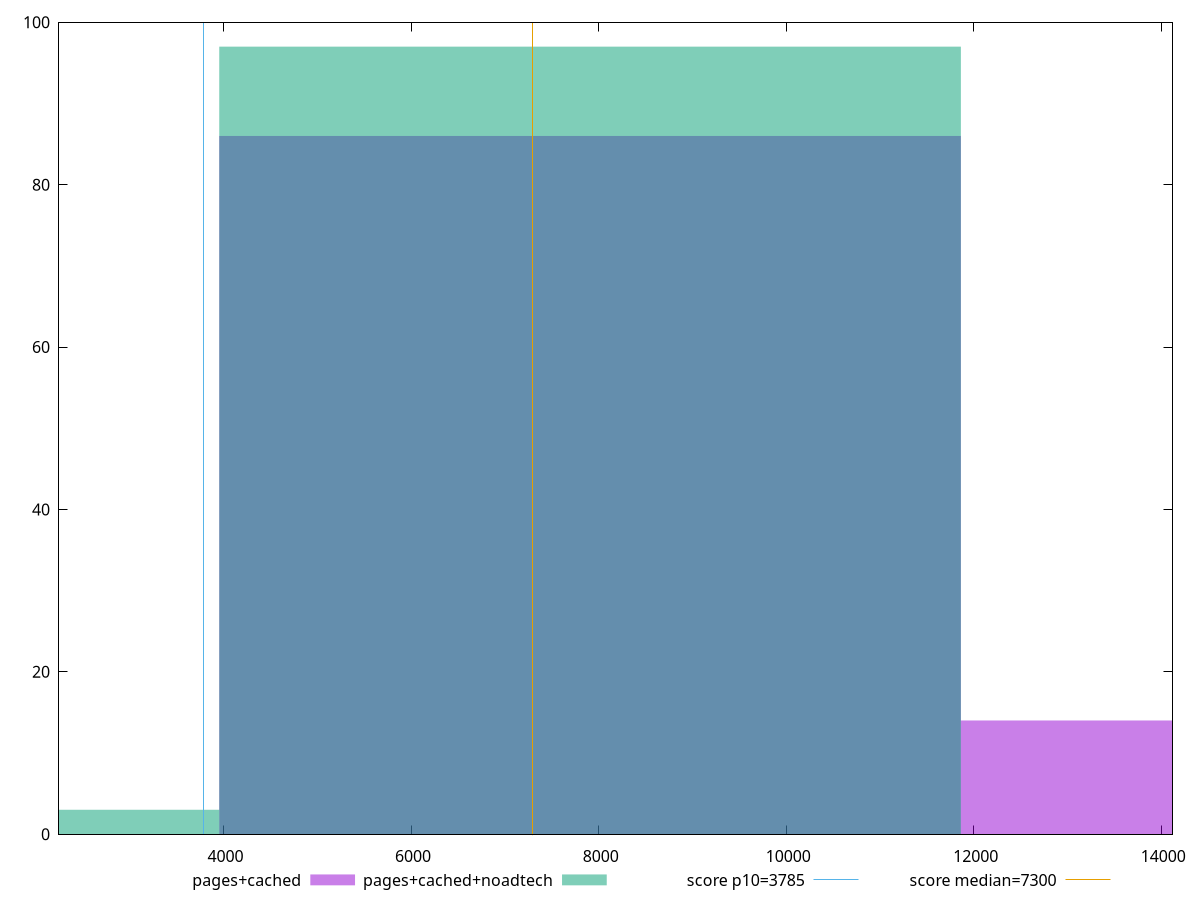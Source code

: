 reset

$pagesCached <<EOF
15817.423882744559 14
7908.711941372279 86
EOF

$pagesCachedNoadtech <<EOF
7908.711941372279 97
0 3
EOF

set key outside below
set boxwidth 7908.711941372279
set xrange [2245.366:14119.743000000002]
set yrange [0:100]
set trange [0:100]
set style fill transparent solid 0.5 noborder

set parametric
set terminal svg size 640, 500 enhanced background rgb 'white'
set output "report_00025_2021-02-22T21:38:55.199Z/interactive/comparison/histogram/1_vs_2.svg"

plot $pagesCached title "pages+cached" with boxes, \
     $pagesCachedNoadtech title "pages+cached+noadtech" with boxes, \
     3785,t title "score p10=3785", \
     7300,t title "score median=7300"

reset
